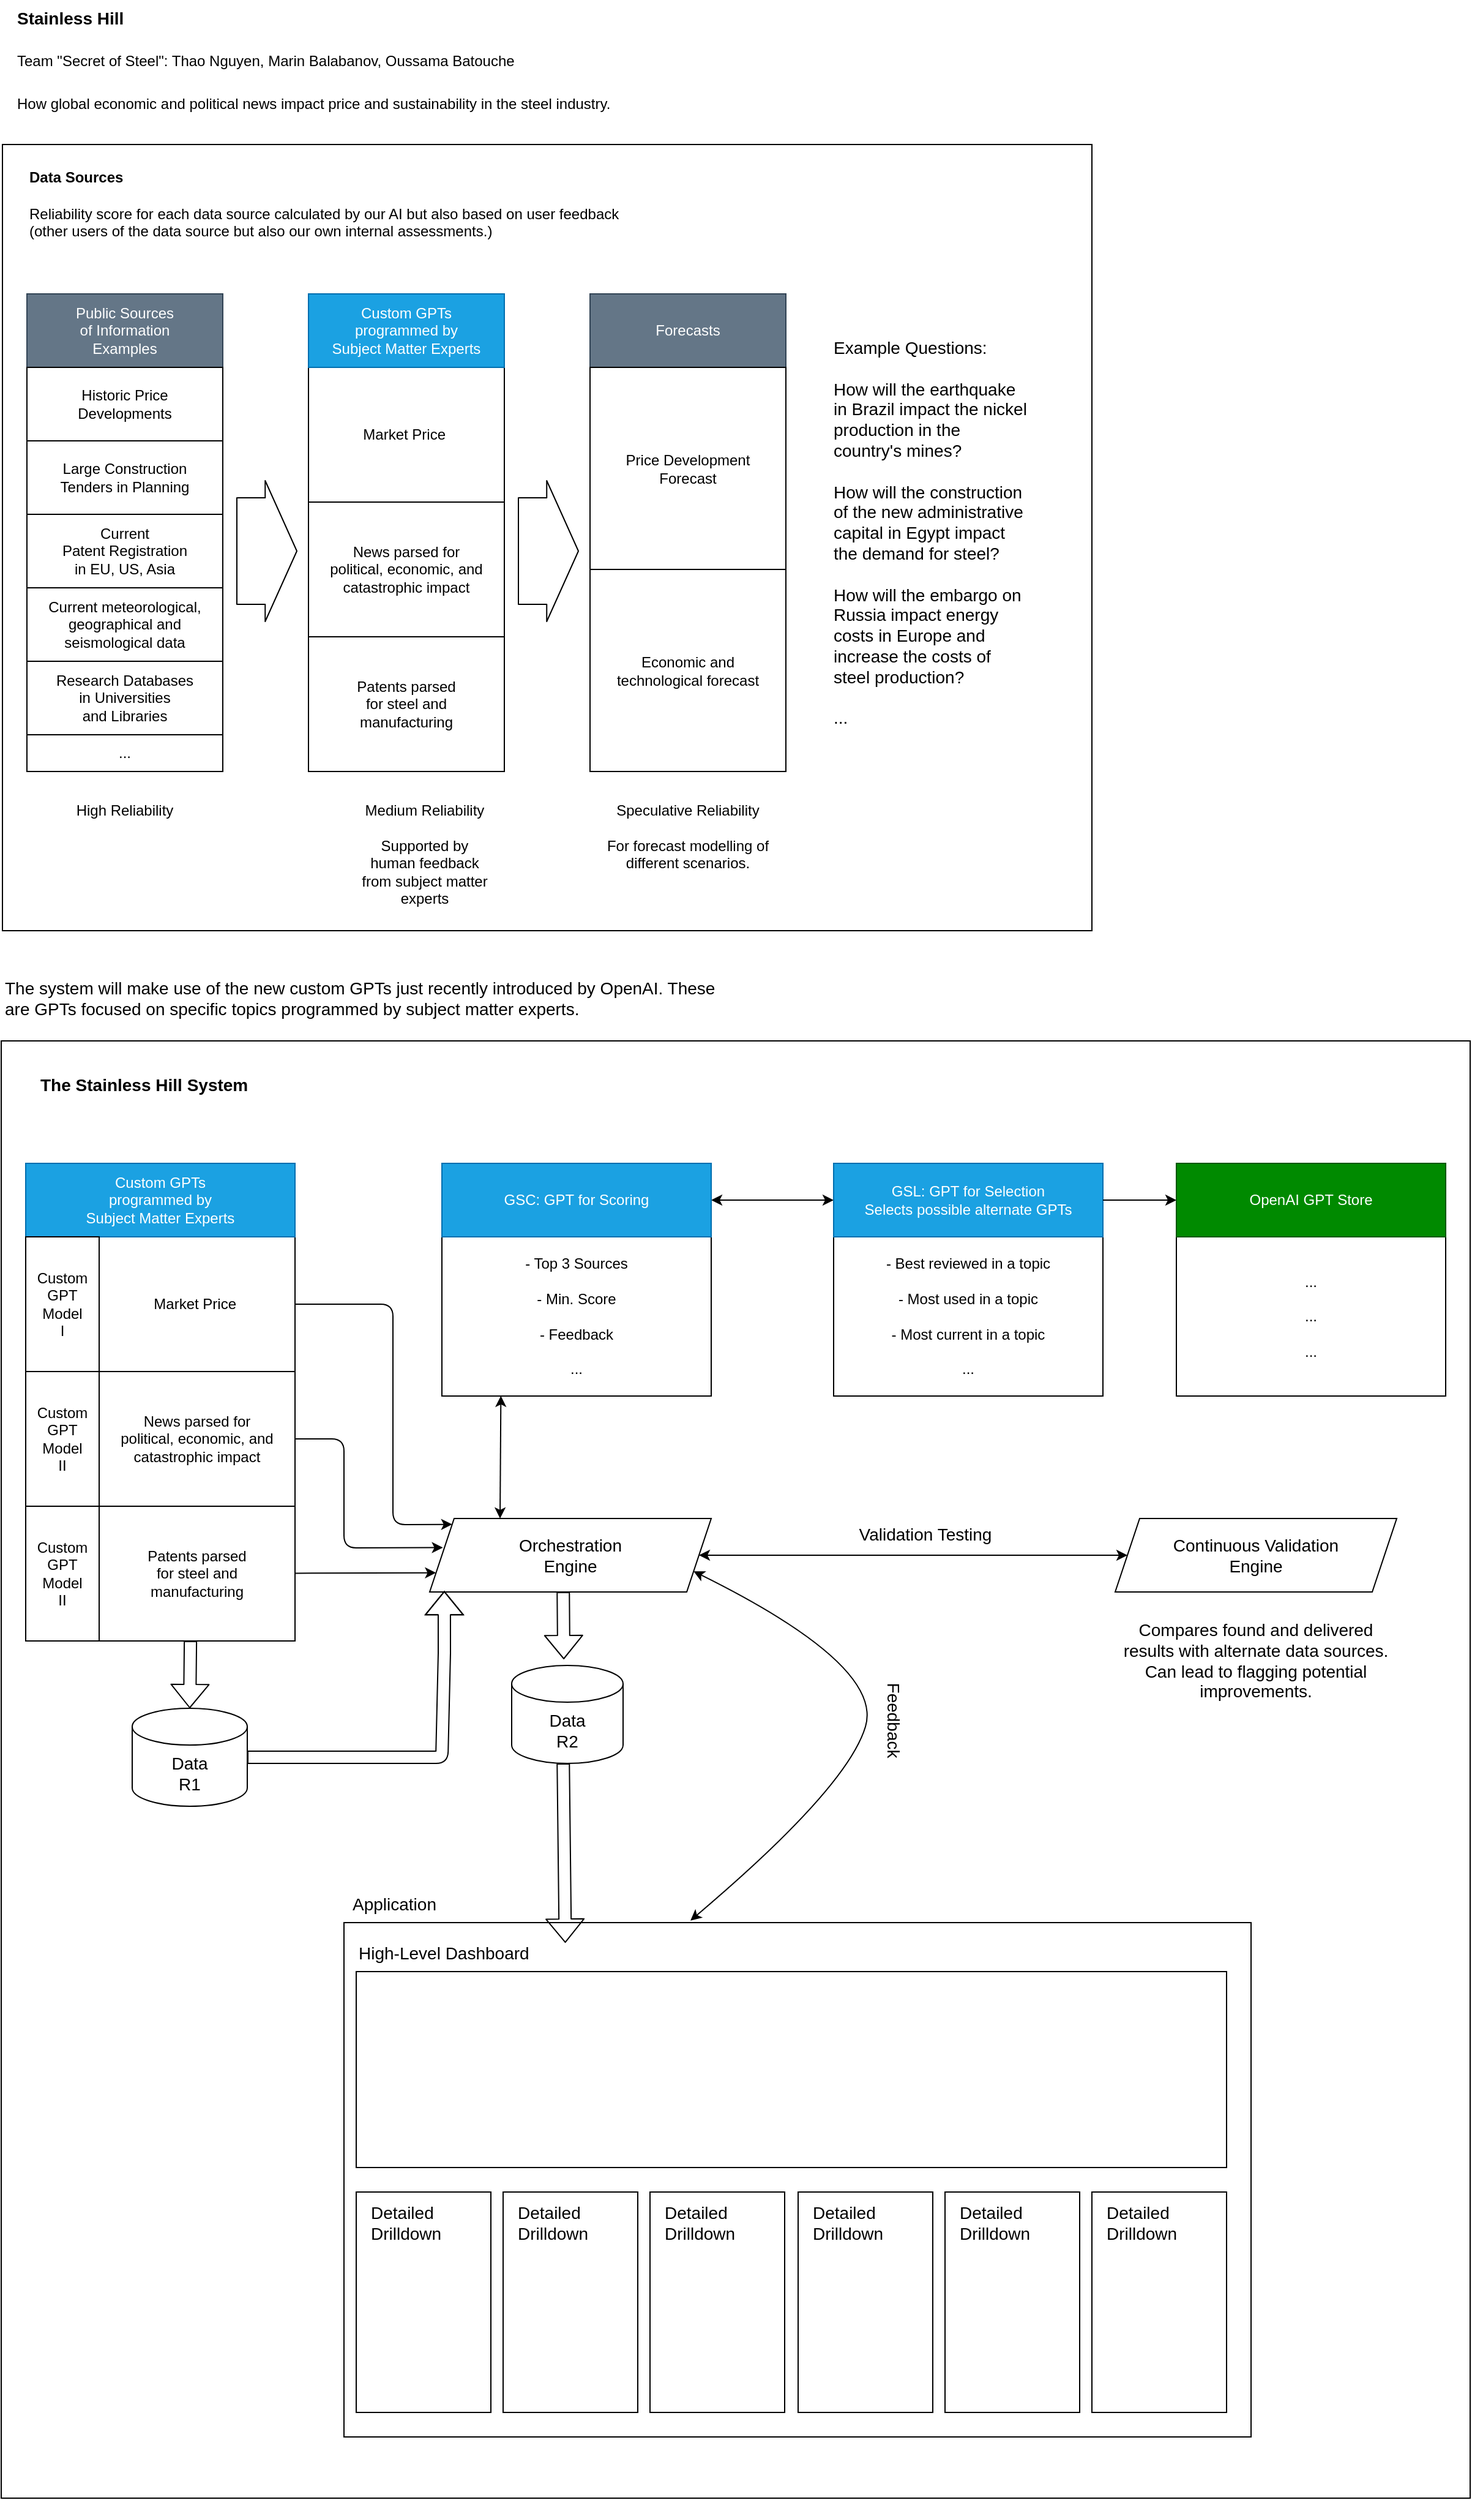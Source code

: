 <mxfile>
    <diagram id="xDP37h39Xu2yx5Xs7RWK" name="Page-1">
        <mxGraphModel dx="844" dy="709" grid="1" gridSize="10" guides="1" tooltips="1" connect="1" arrows="1" fold="1" page="1" pageScale="1" pageWidth="850" pageHeight="1100" math="0" shadow="0">
            <root>
                <mxCell id="0"/>
                <mxCell id="1" parent="0"/>
                <mxCell id="81" value="" style="rounded=0;whiteSpace=wrap;html=1;fontSize=14;" vertex="1" parent="1">
                    <mxGeometry x="19" y="880" width="1200" height="1190" as="geometry"/>
                </mxCell>
                <mxCell id="31" value="" style="rounded=0;whiteSpace=wrap;html=1;fontSize=14;" vertex="1" parent="1">
                    <mxGeometry x="20" y="148" width="890" height="642" as="geometry"/>
                </mxCell>
                <mxCell id="2" value="Stainless Hill" style="text;html=1;strokeColor=none;fillColor=none;align=left;verticalAlign=middle;whiteSpace=wrap;rounded=0;fontStyle=1;fontSize=14;" vertex="1" parent="1">
                    <mxGeometry x="30" y="30" width="120" height="30" as="geometry"/>
                </mxCell>
                <mxCell id="3" value="How global economic and political news impact price and sustainability in the steel industry." style="text;html=1;strokeColor=none;fillColor=none;align=left;verticalAlign=middle;whiteSpace=wrap;rounded=0;" vertex="1" parent="1">
                    <mxGeometry x="30" y="100" width="510" height="30" as="geometry"/>
                </mxCell>
                <mxCell id="4" value="Data Sources" style="text;html=1;strokeColor=none;fillColor=none;align=left;verticalAlign=middle;whiteSpace=wrap;rounded=0;fontStyle=1" vertex="1" parent="1">
                    <mxGeometry x="40" y="160" width="110" height="30" as="geometry"/>
                </mxCell>
                <mxCell id="6" value="Market Price&amp;nbsp;" style="rounded=0;whiteSpace=wrap;html=1;" vertex="1" parent="1">
                    <mxGeometry x="270" y="330" width="160" height="110" as="geometry"/>
                </mxCell>
                <mxCell id="7" value="News parsed for&lt;br&gt;political, economic, and catastrophic impact" style="rounded=0;whiteSpace=wrap;html=1;" vertex="1" parent="1">
                    <mxGeometry x="270" y="440" width="160" height="110" as="geometry"/>
                </mxCell>
                <mxCell id="8" value="Patents parsed&lt;br&gt;for steel and&lt;br&gt;manufacturing" style="rounded=0;whiteSpace=wrap;html=1;" vertex="1" parent="1">
                    <mxGeometry x="270" y="550" width="160" height="110" as="geometry"/>
                </mxCell>
                <mxCell id="9" value="Custom GPTs&lt;br&gt;programmed by&lt;br&gt;Subject Matter Experts" style="rounded=0;whiteSpace=wrap;html=1;fillColor=#1ba1e2;fontColor=#ffffff;strokeColor=#006EAF;" vertex="1" parent="1">
                    <mxGeometry x="270" y="270" width="160" height="60" as="geometry"/>
                </mxCell>
                <mxCell id="10" value="Public Sources&lt;br&gt;of Information&lt;br&gt;Examples" style="rounded=0;whiteSpace=wrap;html=1;fillColor=#647687;fontColor=#ffffff;strokeColor=#314354;" vertex="1" parent="1">
                    <mxGeometry x="40" y="270" width="160" height="60" as="geometry"/>
                </mxCell>
                <mxCell id="11" value="Historic Price&lt;br&gt;Developments" style="rounded=0;whiteSpace=wrap;html=1;" vertex="1" parent="1">
                    <mxGeometry x="40" y="330" width="160" height="60" as="geometry"/>
                </mxCell>
                <mxCell id="12" value="Large Construction&lt;br&gt;Tenders in Planning" style="rounded=0;whiteSpace=wrap;html=1;" vertex="1" parent="1">
                    <mxGeometry x="40" y="390" width="160" height="60" as="geometry"/>
                </mxCell>
                <mxCell id="13" value="Current&lt;br&gt;Patent Registration&lt;br&gt;in EU, US, Asia" style="rounded=0;whiteSpace=wrap;html=1;" vertex="1" parent="1">
                    <mxGeometry x="40" y="450" width="160" height="60" as="geometry"/>
                </mxCell>
                <mxCell id="14" value="Current meteorological, geographical and seismological data" style="rounded=0;whiteSpace=wrap;html=1;" vertex="1" parent="1">
                    <mxGeometry x="40" y="510" width="160" height="60" as="geometry"/>
                </mxCell>
                <mxCell id="15" value="Reliability score for each data source calculated by our AI but also based on user feedback (other users of the data source but also our own internal assessments.)" style="text;html=1;strokeColor=none;fillColor=none;align=left;verticalAlign=top;whiteSpace=wrap;rounded=0;" vertex="1" parent="1">
                    <mxGeometry x="40" y="191" width="490" height="49" as="geometry"/>
                </mxCell>
                <mxCell id="16" value="Forecasts" style="rounded=0;whiteSpace=wrap;html=1;fillColor=#647687;fontColor=#ffffff;strokeColor=#314354;" vertex="1" parent="1">
                    <mxGeometry x="500" y="270" width="160" height="60" as="geometry"/>
                </mxCell>
                <mxCell id="21" value="Price Development&lt;br&gt;Forecast" style="rounded=0;whiteSpace=wrap;html=1;" vertex="1" parent="1">
                    <mxGeometry x="500" y="330" width="160" height="165" as="geometry"/>
                </mxCell>
                <mxCell id="22" value="Economic and&lt;br&gt;technological forecast" style="rounded=0;whiteSpace=wrap;html=1;" vertex="1" parent="1">
                    <mxGeometry x="500" y="495" width="160" height="165" as="geometry"/>
                </mxCell>
                <mxCell id="23" value="Research Databases&lt;br&gt;in Universities&lt;br&gt;and Libraries" style="rounded=0;whiteSpace=wrap;html=1;" vertex="1" parent="1">
                    <mxGeometry x="40" y="570" width="160" height="60" as="geometry"/>
                </mxCell>
                <mxCell id="24" value="Example Questions:&lt;br&gt;&lt;br&gt;How will the earthquake in Brazil impact the nickel production in the country's mines?&lt;br&gt;&lt;br&gt;How will the construction of the new administrative capital in Egypt impact the demand for steel?&lt;br&gt;&lt;br&gt;How will the embargo on Russia impact energy costs in Europe and increase the costs of steel production?&lt;br&gt;&lt;br&gt;..." style="text;html=1;strokeColor=none;fillColor=none;align=left;verticalAlign=middle;whiteSpace=wrap;rounded=0;fontSize=14;" vertex="1" parent="1">
                    <mxGeometry x="697" y="300" width="160" height="330" as="geometry"/>
                </mxCell>
                <mxCell id="25" value="" style="shape=flexArrow;endArrow=classic;html=1;fontSize=14;endWidth=27.011;endSize=8.291;width=87.018;" edge="1" parent="1">
                    <mxGeometry width="50" height="50" relative="1" as="geometry">
                        <mxPoint x="211" y="480" as="sourcePoint"/>
                        <mxPoint x="261" y="480" as="targetPoint"/>
                    </mxGeometry>
                </mxCell>
                <mxCell id="26" value="" style="shape=flexArrow;endArrow=classic;html=1;fontSize=14;endWidth=27.011;endSize=8.291;width=87.018;" edge="1" parent="1">
                    <mxGeometry width="50" height="50" relative="1" as="geometry">
                        <mxPoint x="441" y="480" as="sourcePoint"/>
                        <mxPoint x="491" y="480" as="targetPoint"/>
                    </mxGeometry>
                </mxCell>
                <mxCell id="27" value="High Reliability" style="text;html=1;strokeColor=none;fillColor=none;align=center;verticalAlign=top;whiteSpace=wrap;rounded=0;" vertex="1" parent="1">
                    <mxGeometry x="60" y="678" width="120" height="32" as="geometry"/>
                </mxCell>
                <mxCell id="28" value="Medium Reliability&lt;br&gt;&lt;br&gt;Supported by&lt;br&gt;human feedback&lt;br&gt;from subject matter&lt;br&gt;experts" style="text;html=1;strokeColor=none;fillColor=none;align=center;verticalAlign=top;whiteSpace=wrap;rounded=0;" vertex="1" parent="1">
                    <mxGeometry x="290" y="678" width="150" height="102" as="geometry"/>
                </mxCell>
                <mxCell id="29" value="Speculative Reliability&lt;br&gt;&lt;br&gt;For forecast modelling of&lt;br&gt;different scenarios." style="text;html=1;strokeColor=none;fillColor=none;align=center;verticalAlign=top;whiteSpace=wrap;rounded=0;" vertex="1" parent="1">
                    <mxGeometry x="510" y="678" width="140" height="82" as="geometry"/>
                </mxCell>
                <mxCell id="30" value="Team &quot;Secret of Steel&quot;: Thao Nguyen, Marin Balabanov, Oussama Batouche" style="text;html=1;strokeColor=none;fillColor=none;align=left;verticalAlign=middle;whiteSpace=wrap;rounded=0;" vertex="1" parent="1">
                    <mxGeometry x="30" y="65" width="430" height="30" as="geometry"/>
                </mxCell>
                <mxCell id="33" value="..." style="rounded=0;whiteSpace=wrap;html=1;" vertex="1" parent="1">
                    <mxGeometry x="40" y="630" width="160" height="30" as="geometry"/>
                </mxCell>
                <mxCell id="60" style="edgeStyle=none;html=1;entryX=0;entryY=0;entryDx=0;entryDy=0;fontSize=14;" edge="1" parent="1" source="34" target="42">
                    <mxGeometry relative="1" as="geometry">
                        <Array as="points">
                            <mxPoint x="339" y="1095"/>
                            <mxPoint x="339" y="1275"/>
                        </Array>
                    </mxGeometry>
                </mxCell>
                <mxCell id="34" value="Market Price&amp;nbsp;" style="rounded=0;whiteSpace=wrap;html=1;" vertex="1" parent="1">
                    <mxGeometry x="99" y="1040" width="160" height="110" as="geometry"/>
                </mxCell>
                <mxCell id="61" style="edgeStyle=none;html=1;entryX=0.047;entryY=0.396;entryDx=0;entryDy=0;fontSize=14;entryPerimeter=0;" edge="1" parent="1" source="35" target="42">
                    <mxGeometry relative="1" as="geometry">
                        <Array as="points">
                            <mxPoint x="299" y="1205"/>
                            <mxPoint x="299" y="1294"/>
                        </Array>
                    </mxGeometry>
                </mxCell>
                <mxCell id="35" value="News parsed for&lt;br&gt;political, economic, and catastrophic impact" style="rounded=0;whiteSpace=wrap;html=1;" vertex="1" parent="1">
                    <mxGeometry x="99" y="1150" width="160" height="110" as="geometry"/>
                </mxCell>
                <mxCell id="62" style="edgeStyle=none;html=1;entryX=0;entryY=0.75;entryDx=0;entryDy=0;fontSize=14;" edge="1" parent="1" source="36" target="42">
                    <mxGeometry relative="1" as="geometry"/>
                </mxCell>
                <mxCell id="36" value="Patents parsed&lt;br&gt;for steel and&lt;br&gt;manufacturing" style="rounded=0;whiteSpace=wrap;html=1;" vertex="1" parent="1">
                    <mxGeometry x="99" y="1260" width="160" height="110" as="geometry"/>
                </mxCell>
                <mxCell id="37" value="Custom GPTs&lt;br&gt;programmed by&lt;br&gt;Subject Matter Experts" style="rounded=0;whiteSpace=wrap;html=1;fillColor=#1ba1e2;fontColor=#ffffff;strokeColor=#006EAF;" vertex="1" parent="1">
                    <mxGeometry x="39" y="980" width="220" height="60" as="geometry"/>
                </mxCell>
                <mxCell id="38" value="Data&lt;br&gt;R1" style="shape=cylinder3;whiteSpace=wrap;html=1;boundedLbl=1;backgroundOutline=1;size=15;fontSize=14;" vertex="1" parent="1">
                    <mxGeometry x="126" y="1425" width="94" height="80" as="geometry"/>
                </mxCell>
                <mxCell id="39" value="Custom&lt;br&gt;GPT&lt;br&gt;Model&lt;br&gt;I" style="rounded=0;whiteSpace=wrap;html=1;" vertex="1" parent="1">
                    <mxGeometry x="39" y="1040" width="60" height="110" as="geometry"/>
                </mxCell>
                <mxCell id="40" value="Custom&lt;br&gt;GPT&lt;br&gt;Model&lt;br&gt;II" style="rounded=0;whiteSpace=wrap;html=1;" vertex="1" parent="1">
                    <mxGeometry x="39" y="1150" width="60" height="110" as="geometry"/>
                </mxCell>
                <mxCell id="41" value="Custom&lt;br&gt;GPT&lt;br&gt;Model&lt;br&gt;II" style="rounded=0;whiteSpace=wrap;html=1;" vertex="1" parent="1">
                    <mxGeometry x="39" y="1260" width="60" height="110" as="geometry"/>
                </mxCell>
                <mxCell id="74" style="edgeStyle=none;html=1;entryX=0;entryY=0.5;entryDx=0;entryDy=0;fontSize=14;startArrow=classic;startFill=1;" edge="1" parent="1" source="42" target="55">
                    <mxGeometry relative="1" as="geometry"/>
                </mxCell>
                <mxCell id="42" value="Orchestration&lt;br&gt;Engine" style="shape=parallelogram;perimeter=parallelogramPerimeter;whiteSpace=wrap;html=1;fixedSize=1;fontSize=14;" vertex="1" parent="1">
                    <mxGeometry x="369" y="1270" width="230" height="60" as="geometry"/>
                </mxCell>
                <mxCell id="43" value="Data&lt;br&gt;R2" style="shape=cylinder3;whiteSpace=wrap;html=1;boundedLbl=1;backgroundOutline=1;size=15;fontSize=14;" vertex="1" parent="1">
                    <mxGeometry x="436" y="1390" width="91" height="80" as="geometry"/>
                </mxCell>
                <mxCell id="45" value="" style="rounded=0;whiteSpace=wrap;html=1;fontSize=14;" vertex="1" parent="1">
                    <mxGeometry x="299" y="1600" width="741" height="420" as="geometry"/>
                </mxCell>
                <mxCell id="46" value="Application" style="text;html=1;strokeColor=none;fillColor=none;align=left;verticalAlign=middle;whiteSpace=wrap;rounded=0;fontSize=14;" vertex="1" parent="1">
                    <mxGeometry x="304" y="1570" width="110" height="30" as="geometry"/>
                </mxCell>
                <mxCell id="47" value="High-Level Dashboard" style="text;html=1;strokeColor=none;fillColor=none;align=left;verticalAlign=middle;whiteSpace=wrap;rounded=0;fontSize=14;" vertex="1" parent="1">
                    <mxGeometry x="309" y="1610" width="170" height="30" as="geometry"/>
                </mxCell>
                <mxCell id="48" value="" style="rounded=0;whiteSpace=wrap;html=1;fontSize=14;" vertex="1" parent="1">
                    <mxGeometry x="309" y="1820" width="110" height="180" as="geometry"/>
                </mxCell>
                <mxCell id="49" value="" style="rounded=0;whiteSpace=wrap;html=1;fontSize=14;" vertex="1" parent="1">
                    <mxGeometry x="429" y="1820" width="110" height="180" as="geometry"/>
                </mxCell>
                <mxCell id="50" value="" style="rounded=0;whiteSpace=wrap;html=1;fontSize=14;" vertex="1" parent="1">
                    <mxGeometry x="549" y="1820" width="110" height="180" as="geometry"/>
                </mxCell>
                <mxCell id="51" value="Detailed&lt;br&gt;Drilldown" style="text;html=1;strokeColor=none;fillColor=none;align=left;verticalAlign=middle;whiteSpace=wrap;rounded=0;fontSize=14;" vertex="1" parent="1">
                    <mxGeometry x="319" y="1830" width="80" height="30" as="geometry"/>
                </mxCell>
                <mxCell id="52" value="Detailed&lt;br&gt;Drilldown" style="text;html=1;strokeColor=none;fillColor=none;align=left;verticalAlign=middle;whiteSpace=wrap;rounded=0;fontSize=14;" vertex="1" parent="1">
                    <mxGeometry x="439" y="1830" width="80" height="30" as="geometry"/>
                </mxCell>
                <mxCell id="53" value="Detailed&lt;br&gt;Drilldown" style="text;html=1;strokeColor=none;fillColor=none;align=left;verticalAlign=middle;whiteSpace=wrap;rounded=0;fontSize=14;" vertex="1" parent="1">
                    <mxGeometry x="559" y="1830" width="80" height="30" as="geometry"/>
                </mxCell>
                <mxCell id="54" value="" style="rounded=0;whiteSpace=wrap;html=1;fontSize=14;" vertex="1" parent="1">
                    <mxGeometry x="309" y="1640" width="711" height="160" as="geometry"/>
                </mxCell>
                <mxCell id="55" value="Continuous Validation&lt;br&gt;Engine" style="shape=parallelogram;perimeter=parallelogramPerimeter;whiteSpace=wrap;html=1;fixedSize=1;fontSize=14;" vertex="1" parent="1">
                    <mxGeometry x="929" y="1270" width="230" height="60" as="geometry"/>
                </mxCell>
                <mxCell id="56" value="- Top 3 Sources&lt;br&gt;&lt;br&gt;- Min. Score&lt;br&gt;&lt;br&gt;- Feedback&lt;br&gt;&lt;br&gt;..." style="rounded=0;whiteSpace=wrap;html=1;" vertex="1" parent="1">
                    <mxGeometry x="379" y="1040" width="220" height="130" as="geometry"/>
                </mxCell>
                <mxCell id="77" style="edgeStyle=none;html=1;entryX=0;entryY=0.5;entryDx=0;entryDy=0;fontSize=14;startArrow=classic;startFill=1;" edge="1" parent="1" source="57" target="59">
                    <mxGeometry relative="1" as="geometry"/>
                </mxCell>
                <mxCell id="57" value="GSC: GPT for Scoring" style="rounded=0;whiteSpace=wrap;html=1;fillColor=#1ba1e2;fontColor=#ffffff;strokeColor=#006EAF;" vertex="1" parent="1">
                    <mxGeometry x="379" y="980" width="220" height="60" as="geometry"/>
                </mxCell>
                <mxCell id="58" value="- Best reviewed in a topic&lt;br&gt;&lt;br&gt;- Most used in a topic&lt;br&gt;&lt;br&gt;- Most current in a topic&lt;br&gt;&lt;br&gt;..." style="rounded=0;whiteSpace=wrap;html=1;" vertex="1" parent="1">
                    <mxGeometry x="699" y="1040" width="220" height="130" as="geometry"/>
                </mxCell>
                <mxCell id="59" value="GSL: GPT for Selection&lt;br&gt;Selects possible alternate GPTs" style="rounded=0;whiteSpace=wrap;html=1;fillColor=#1ba1e2;fontColor=#ffffff;strokeColor=#006EAF;" vertex="1" parent="1">
                    <mxGeometry x="699" y="980" width="220" height="60" as="geometry"/>
                </mxCell>
                <mxCell id="63" value="" style="shape=flexArrow;endArrow=classic;html=1;fontSize=14;entryX=0.5;entryY=0;entryDx=0;entryDy=0;entryPerimeter=0;" edge="1" parent="1" target="38">
                    <mxGeometry width="50" height="50" relative="1" as="geometry">
                        <mxPoint x="173.57" y="1370" as="sourcePoint"/>
                        <mxPoint x="173.57" y="1420" as="targetPoint"/>
                    </mxGeometry>
                </mxCell>
                <mxCell id="65" value="" style="shape=flexArrow;endArrow=classic;html=1;fontSize=14;exitX=1;exitY=0.5;exitDx=0;exitDy=0;exitPerimeter=0;entryX=0.052;entryY=0.986;entryDx=0;entryDy=0;entryPerimeter=0;" edge="1" parent="1" source="38" target="42">
                    <mxGeometry width="50" height="50" relative="1" as="geometry">
                        <mxPoint x="263.57" y="1425" as="sourcePoint"/>
                        <mxPoint x="263.57" y="1475" as="targetPoint"/>
                        <Array as="points">
                            <mxPoint x="299" y="1465"/>
                            <mxPoint x="379" y="1465"/>
                            <mxPoint x="381" y="1380"/>
                        </Array>
                    </mxGeometry>
                </mxCell>
                <mxCell id="66" value="" style="shape=flexArrow;endArrow=classic;html=1;fontSize=14;entryX=0.5;entryY=0;entryDx=0;entryDy=0;entryPerimeter=0;" edge="1" parent="1">
                    <mxGeometry width="50" height="50" relative="1" as="geometry">
                        <mxPoint x="478.13" y="1330" as="sourcePoint"/>
                        <mxPoint x="478.56" y="1385" as="targetPoint"/>
                    </mxGeometry>
                </mxCell>
                <mxCell id="67" value="" style="shape=flexArrow;endArrow=classic;html=1;fontSize=14;entryX=0.384;entryY=0.619;entryDx=0;entryDy=0;entryPerimeter=0;" edge="1" parent="1" target="81">
                    <mxGeometry width="50" height="50" relative="1" as="geometry">
                        <mxPoint x="478.13" y="1470" as="sourcePoint"/>
                        <mxPoint x="478" y="1550" as="targetPoint"/>
                    </mxGeometry>
                </mxCell>
                <mxCell id="68" value="" style="endArrow=classic;startArrow=classic;html=1;fontSize=14;entryX=0.219;entryY=0.999;entryDx=0;entryDy=0;exitX=0.25;exitY=0;exitDx=0;exitDy=0;entryPerimeter=0;" edge="1" parent="1" source="42" target="56">
                    <mxGeometry width="50" height="50" relative="1" as="geometry">
                        <mxPoint x="449" y="1260" as="sourcePoint"/>
                        <mxPoint x="499" y="1210" as="targetPoint"/>
                    </mxGeometry>
                </mxCell>
                <mxCell id="70" value="" style="curved=1;endArrow=classic;html=1;fontSize=14;entryX=1;entryY=0.75;entryDx=0;entryDy=0;startArrow=classic;startFill=1;exitX=0.382;exitY=-0.004;exitDx=0;exitDy=0;exitPerimeter=0;" edge="1" parent="1" source="45" target="42">
                    <mxGeometry width="50" height="50" relative="1" as="geometry">
                        <mxPoint x="589" y="1460" as="sourcePoint"/>
                        <mxPoint x="639" y="1410" as="targetPoint"/>
                        <Array as="points">
                            <mxPoint x="710" y="1490"/>
                            <mxPoint x="740" y="1390"/>
                        </Array>
                    </mxGeometry>
                </mxCell>
                <mxCell id="71" value="Feedback" style="text;html=1;strokeColor=none;fillColor=none;align=center;verticalAlign=middle;whiteSpace=wrap;rounded=0;fontSize=14;rotation=90;" vertex="1" parent="1">
                    <mxGeometry x="718" y="1420" width="60" height="30" as="geometry"/>
                </mxCell>
                <mxCell id="72" value="...&lt;br&gt;&lt;br&gt;...&lt;br&gt;&lt;br&gt;..." style="rounded=0;whiteSpace=wrap;html=1;" vertex="1" parent="1">
                    <mxGeometry x="979" y="1040" width="220" height="130" as="geometry"/>
                </mxCell>
                <mxCell id="78" style="edgeStyle=none;html=1;entryX=1;entryY=0.5;entryDx=0;entryDy=0;fontSize=14;startArrow=classic;startFill=1;endArrow=none;endFill=0;" edge="1" parent="1" source="73" target="59">
                    <mxGeometry relative="1" as="geometry"/>
                </mxCell>
                <mxCell id="73" value="OpenAI GPT Store" style="rounded=0;whiteSpace=wrap;html=1;fillColor=#008a00;fontColor=#ffffff;strokeColor=#005700;" vertex="1" parent="1">
                    <mxGeometry x="979" y="980" width="220" height="60" as="geometry"/>
                </mxCell>
                <mxCell id="75" value="Validation Testing" style="text;html=1;strokeColor=none;fillColor=none;align=center;verticalAlign=middle;whiteSpace=wrap;rounded=0;fontSize=14;" vertex="1" parent="1">
                    <mxGeometry x="688" y="1268" width="172" height="30" as="geometry"/>
                </mxCell>
                <mxCell id="79" value="The Stainless Hill System" style="text;html=1;strokeColor=none;fillColor=none;align=left;verticalAlign=middle;whiteSpace=wrap;rounded=0;fontStyle=1;fontSize=14;" vertex="1" parent="1">
                    <mxGeometry x="49" y="900" width="181" height="31" as="geometry"/>
                </mxCell>
                <mxCell id="80" value="Compares found and delivered results with alternate data sources.&lt;br&gt;Can lead to flagging potential improvements." style="text;html=1;strokeColor=none;fillColor=none;align=center;verticalAlign=middle;whiteSpace=wrap;rounded=0;fontSize=14;" vertex="1" parent="1">
                    <mxGeometry x="929" y="1347" width="230" height="78" as="geometry"/>
                </mxCell>
                <mxCell id="82" value="The system will make use of the new custom GPTs just recently introduced by OpenAI. These are GPTs focused on specific topics programmed by subject matter experts." style="text;html=1;strokeColor=none;fillColor=none;align=left;verticalAlign=middle;whiteSpace=wrap;rounded=0;fontSize=14;" vertex="1" parent="1">
                    <mxGeometry x="20" y="810" width="586" height="70" as="geometry"/>
                </mxCell>
                <mxCell id="83" value="" style="rounded=0;whiteSpace=wrap;html=1;fontSize=14;" vertex="1" parent="1">
                    <mxGeometry x="670" y="1820" width="110" height="180" as="geometry"/>
                </mxCell>
                <mxCell id="84" value="Detailed&lt;br&gt;Drilldown" style="text;html=1;strokeColor=none;fillColor=none;align=left;verticalAlign=middle;whiteSpace=wrap;rounded=0;fontSize=14;" vertex="1" parent="1">
                    <mxGeometry x="680" y="1830" width="80" height="30" as="geometry"/>
                </mxCell>
                <mxCell id="85" value="" style="rounded=0;whiteSpace=wrap;html=1;fontSize=14;" vertex="1" parent="1">
                    <mxGeometry x="790" y="1820" width="110" height="180" as="geometry"/>
                </mxCell>
                <mxCell id="86" value="Detailed&lt;br&gt;Drilldown" style="text;html=1;strokeColor=none;fillColor=none;align=left;verticalAlign=middle;whiteSpace=wrap;rounded=0;fontSize=14;" vertex="1" parent="1">
                    <mxGeometry x="800" y="1830" width="80" height="30" as="geometry"/>
                </mxCell>
                <mxCell id="87" value="" style="rounded=0;whiteSpace=wrap;html=1;fontSize=14;" vertex="1" parent="1">
                    <mxGeometry x="910" y="1820" width="110" height="180" as="geometry"/>
                </mxCell>
                <mxCell id="88" value="Detailed&lt;br&gt;Drilldown" style="text;html=1;strokeColor=none;fillColor=none;align=left;verticalAlign=middle;whiteSpace=wrap;rounded=0;fontSize=14;" vertex="1" parent="1">
                    <mxGeometry x="920" y="1830" width="80" height="30" as="geometry"/>
                </mxCell>
            </root>
        </mxGraphModel>
    </diagram>
</mxfile>